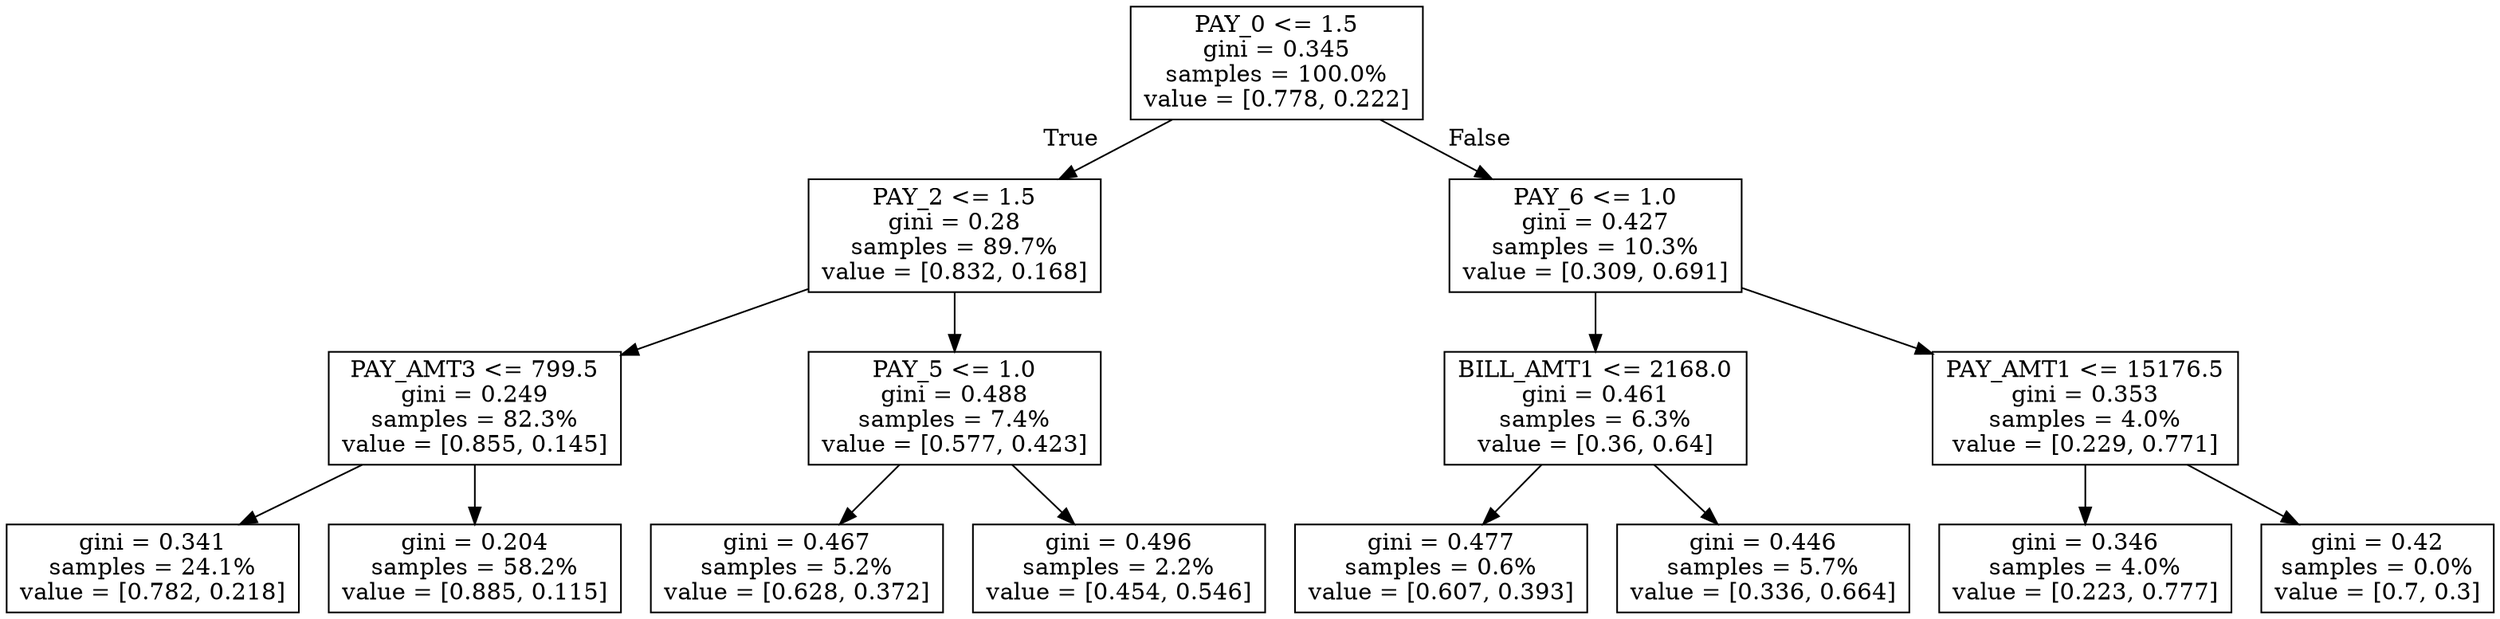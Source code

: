 digraph Tree {
node [shape=box] ;
0 [label="PAY_0 <= 1.5\ngini = 0.345\nsamples = 100.0%\nvalue = [0.778, 0.222]"] ;
1 [label="PAY_2 <= 1.5\ngini = 0.28\nsamples = 89.7%\nvalue = [0.832, 0.168]"] ;
0 -> 1 [labeldistance=2.5, labelangle=45, headlabel="True"] ;
2 [label="PAY_AMT3 <= 799.5\ngini = 0.249\nsamples = 82.3%\nvalue = [0.855, 0.145]"] ;
1 -> 2 ;
3 [label="gini = 0.341\nsamples = 24.1%\nvalue = [0.782, 0.218]"] ;
2 -> 3 ;
4 [label="gini = 0.204\nsamples = 58.2%\nvalue = [0.885, 0.115]"] ;
2 -> 4 ;
5 [label="PAY_5 <= 1.0\ngini = 0.488\nsamples = 7.4%\nvalue = [0.577, 0.423]"] ;
1 -> 5 ;
6 [label="gini = 0.467\nsamples = 5.2%\nvalue = [0.628, 0.372]"] ;
5 -> 6 ;
7 [label="gini = 0.496\nsamples = 2.2%\nvalue = [0.454, 0.546]"] ;
5 -> 7 ;
8 [label="PAY_6 <= 1.0\ngini = 0.427\nsamples = 10.3%\nvalue = [0.309, 0.691]"] ;
0 -> 8 [labeldistance=2.5, labelangle=-45, headlabel="False"] ;
9 [label="BILL_AMT1 <= 2168.0\ngini = 0.461\nsamples = 6.3%\nvalue = [0.36, 0.64]"] ;
8 -> 9 ;
10 [label="gini = 0.477\nsamples = 0.6%\nvalue = [0.607, 0.393]"] ;
9 -> 10 ;
11 [label="gini = 0.446\nsamples = 5.7%\nvalue = [0.336, 0.664]"] ;
9 -> 11 ;
12 [label="PAY_AMT1 <= 15176.5\ngini = 0.353\nsamples = 4.0%\nvalue = [0.229, 0.771]"] ;
8 -> 12 ;
13 [label="gini = 0.346\nsamples = 4.0%\nvalue = [0.223, 0.777]"] ;
12 -> 13 ;
14 [label="gini = 0.42\nsamples = 0.0%\nvalue = [0.7, 0.3]"] ;
12 -> 14 ;
}